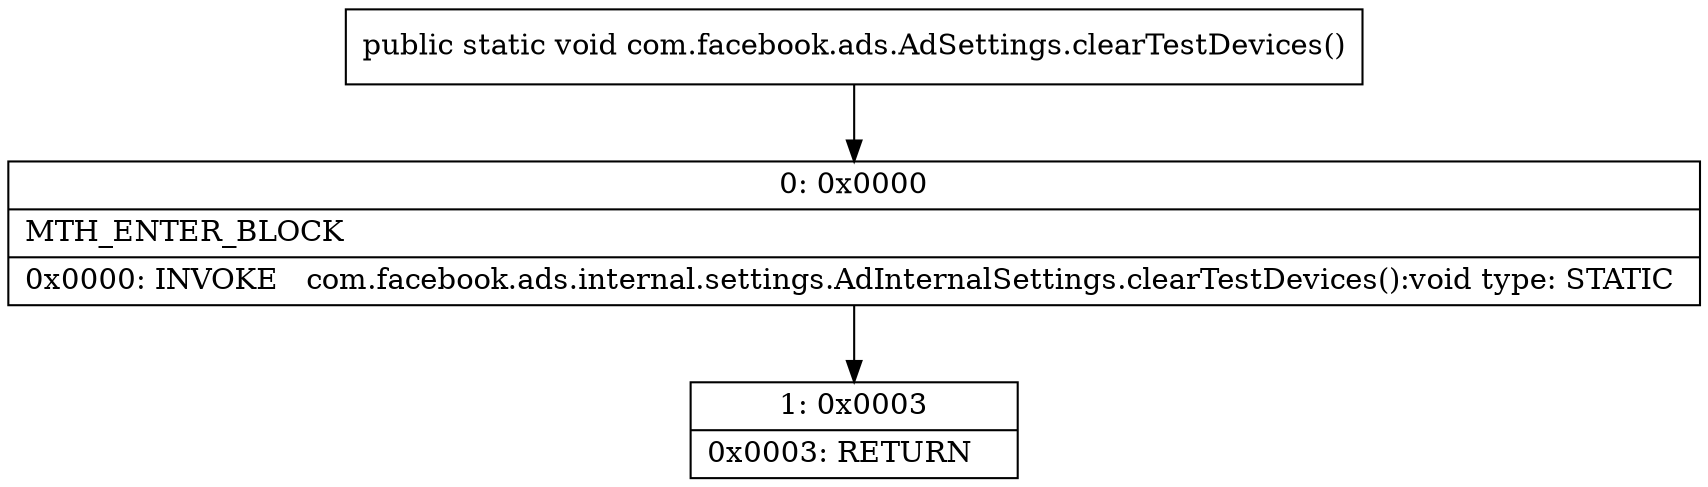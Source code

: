 digraph "CFG forcom.facebook.ads.AdSettings.clearTestDevices()V" {
Node_0 [shape=record,label="{0\:\ 0x0000|MTH_ENTER_BLOCK\l|0x0000: INVOKE   com.facebook.ads.internal.settings.AdInternalSettings.clearTestDevices():void type: STATIC \l}"];
Node_1 [shape=record,label="{1\:\ 0x0003|0x0003: RETURN   \l}"];
MethodNode[shape=record,label="{public static void com.facebook.ads.AdSettings.clearTestDevices() }"];
MethodNode -> Node_0;
Node_0 -> Node_1;
}

